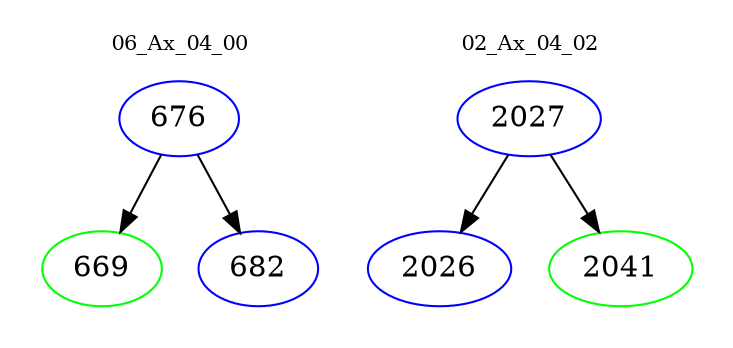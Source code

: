 digraph{
subgraph cluster_0 {
color = white
label = "06_Ax_04_00";
fontsize=10;
T0_676 [label="676", color="blue"]
T0_676 -> T0_669 [color="black"]
T0_669 [label="669", color="green"]
T0_676 -> T0_682 [color="black"]
T0_682 [label="682", color="blue"]
}
subgraph cluster_1 {
color = white
label = "02_Ax_04_02";
fontsize=10;
T1_2027 [label="2027", color="blue"]
T1_2027 -> T1_2026 [color="black"]
T1_2026 [label="2026", color="blue"]
T1_2027 -> T1_2041 [color="black"]
T1_2041 [label="2041", color="green"]
}
}

